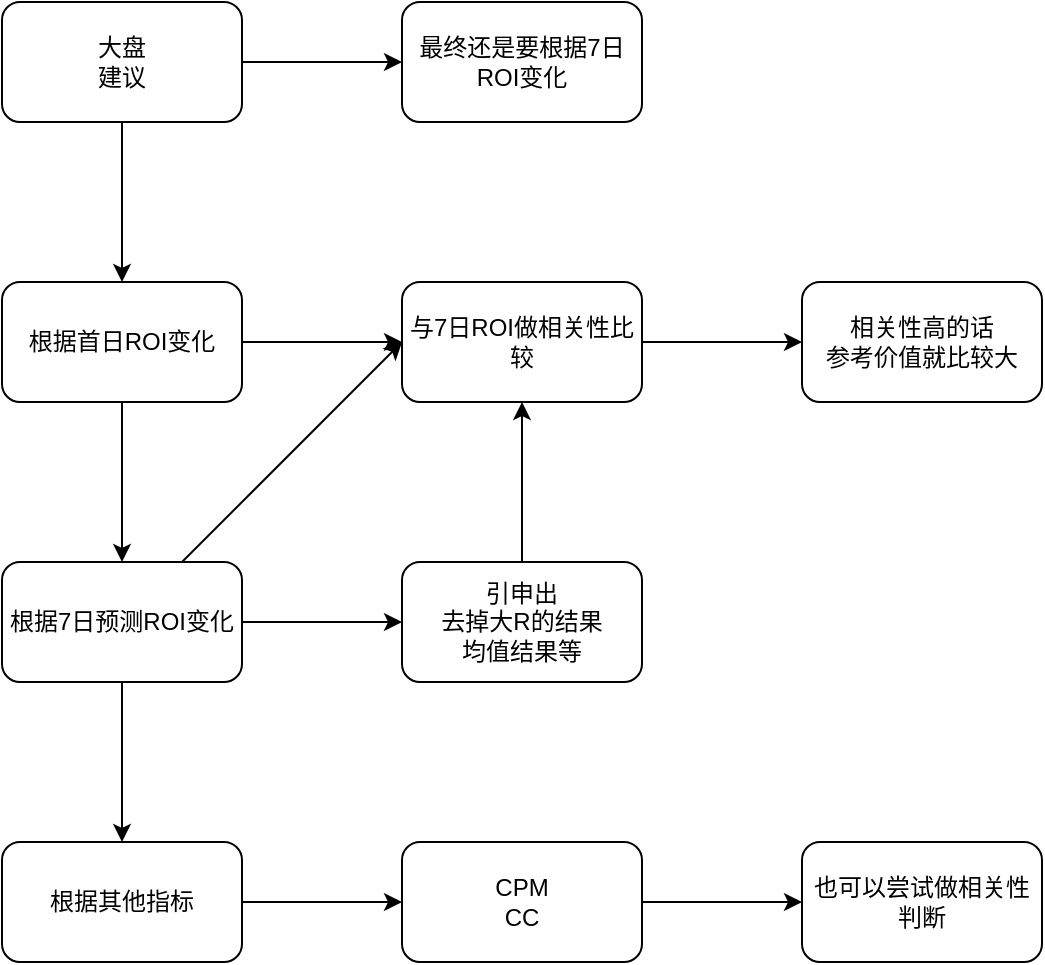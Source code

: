 <mxfile>
    <diagram id="EMmUEpstFRUkVdBcaMu3" name="第 1 页">
        <mxGraphModel dx="927" dy="594" grid="1" gridSize="10" guides="1" tooltips="1" connect="1" arrows="1" fold="1" page="1" pageScale="1" pageWidth="827" pageHeight="1169" math="0" shadow="0">
            <root>
                <mxCell id="0"/>
                <mxCell id="1" parent="0"/>
                <mxCell id="4" value="" style="edgeStyle=none;html=1;" edge="1" parent="1" source="2" target="3">
                    <mxGeometry relative="1" as="geometry"/>
                </mxCell>
                <mxCell id="11" value="" style="edgeStyle=none;html=1;" edge="1" parent="1" source="2" target="9">
                    <mxGeometry relative="1" as="geometry"/>
                </mxCell>
                <mxCell id="2" value="大盘&lt;br&gt;建议" style="rounded=1;whiteSpace=wrap;html=1;" vertex="1" parent="1">
                    <mxGeometry x="70" y="30" width="120" height="60" as="geometry"/>
                </mxCell>
                <mxCell id="6" value="" style="edgeStyle=none;html=1;" edge="1" parent="1" source="3" target="5">
                    <mxGeometry relative="1" as="geometry"/>
                </mxCell>
                <mxCell id="13" value="" style="edgeStyle=none;html=1;" edge="1" parent="1" source="3" target="12">
                    <mxGeometry relative="1" as="geometry"/>
                </mxCell>
                <mxCell id="3" value="根据首日ROI变化" style="whiteSpace=wrap;html=1;rounded=1;" vertex="1" parent="1">
                    <mxGeometry x="70" y="170" width="120" height="60" as="geometry"/>
                </mxCell>
                <mxCell id="8" value="" style="edgeStyle=none;html=1;" edge="1" parent="1" source="5" target="7">
                    <mxGeometry relative="1" as="geometry"/>
                </mxCell>
                <mxCell id="17" value="" style="edgeStyle=none;html=1;entryX=0;entryY=0.5;entryDx=0;entryDy=0;" edge="1" parent="1" source="5" target="12">
                    <mxGeometry relative="1" as="geometry">
                        <mxPoint x="270" y="340" as="targetPoint"/>
                    </mxGeometry>
                </mxCell>
                <mxCell id="23" value="" style="edgeStyle=none;html=1;" edge="1" parent="1" source="5" target="22">
                    <mxGeometry relative="1" as="geometry"/>
                </mxCell>
                <mxCell id="5" value="根据7日预测ROI变化" style="whiteSpace=wrap;html=1;rounded=1;" vertex="1" parent="1">
                    <mxGeometry x="70" y="310" width="120" height="60" as="geometry"/>
                </mxCell>
                <mxCell id="19" value="" style="edgeStyle=none;html=1;" edge="1" parent="1" source="7" target="18">
                    <mxGeometry relative="1" as="geometry"/>
                </mxCell>
                <mxCell id="7" value="根据其他指标" style="whiteSpace=wrap;html=1;rounded=1;" vertex="1" parent="1">
                    <mxGeometry x="70" y="450" width="120" height="60" as="geometry"/>
                </mxCell>
                <mxCell id="9" value="最终还是要根据7日ROI变化" style="whiteSpace=wrap;html=1;rounded=1;" vertex="1" parent="1">
                    <mxGeometry x="270" y="30" width="120" height="60" as="geometry"/>
                </mxCell>
                <mxCell id="15" value="" style="edgeStyle=none;html=1;" edge="1" parent="1" source="12" target="14">
                    <mxGeometry relative="1" as="geometry"/>
                </mxCell>
                <mxCell id="12" value="与7日ROI做相关性比较" style="whiteSpace=wrap;html=1;rounded=1;" vertex="1" parent="1">
                    <mxGeometry x="270" y="170" width="120" height="60" as="geometry"/>
                </mxCell>
                <mxCell id="14" value="相关性高的话&lt;br&gt;参考价值就比较大" style="whiteSpace=wrap;html=1;rounded=1;" vertex="1" parent="1">
                    <mxGeometry x="470" y="170" width="120" height="60" as="geometry"/>
                </mxCell>
                <mxCell id="21" value="" style="edgeStyle=none;html=1;" edge="1" parent="1" source="18" target="20">
                    <mxGeometry relative="1" as="geometry"/>
                </mxCell>
                <mxCell id="18" value="CPM&lt;br&gt;CC" style="whiteSpace=wrap;html=1;rounded=1;" vertex="1" parent="1">
                    <mxGeometry x="270" y="450" width="120" height="60" as="geometry"/>
                </mxCell>
                <mxCell id="20" value="也可以尝试做相关性&lt;br&gt;判断" style="whiteSpace=wrap;html=1;rounded=1;" vertex="1" parent="1">
                    <mxGeometry x="470" y="450" width="120" height="60" as="geometry"/>
                </mxCell>
                <mxCell id="24" value="" style="edgeStyle=none;html=1;" edge="1" parent="1" source="22" target="12">
                    <mxGeometry relative="1" as="geometry"/>
                </mxCell>
                <mxCell id="22" value="引申出&lt;br&gt;去掉大R的结果&lt;br&gt;均值结果等" style="whiteSpace=wrap;html=1;rounded=1;" vertex="1" parent="1">
                    <mxGeometry x="270" y="310" width="120" height="60" as="geometry"/>
                </mxCell>
            </root>
        </mxGraphModel>
    </diagram>
</mxfile>